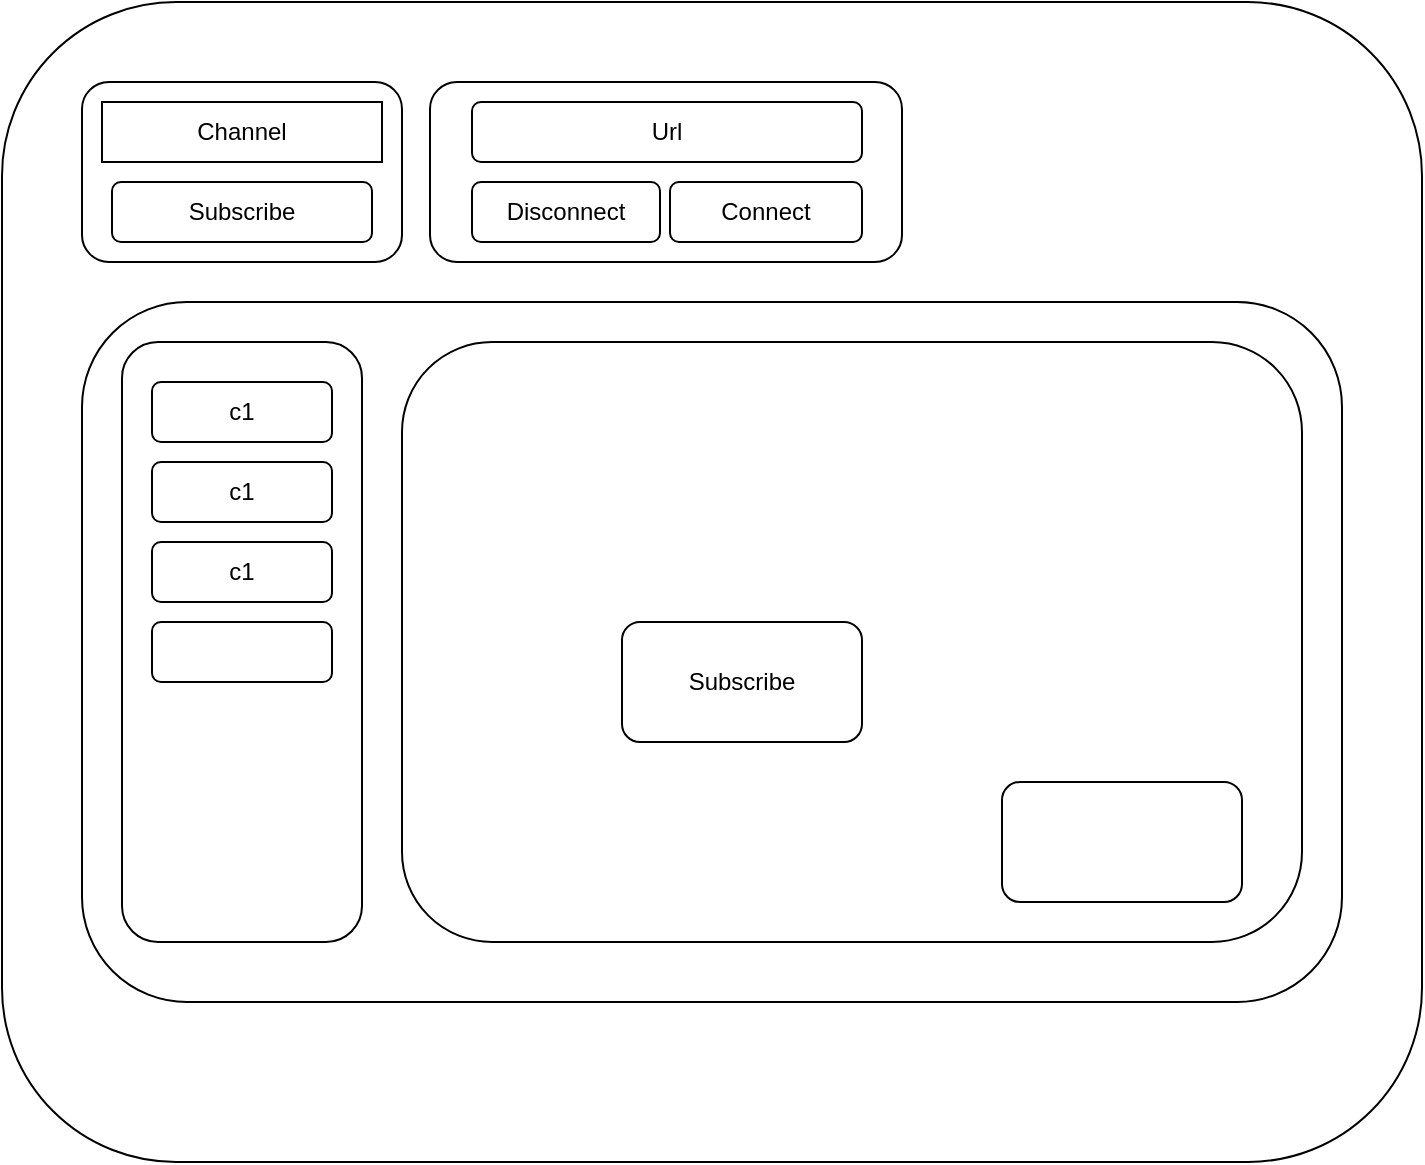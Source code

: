 <mxfile>
    <diagram id="fn2T2nMyqWJLaZrkFkm-" name="Page-1">
        <mxGraphModel dx="759" dy="1768" grid="1" gridSize="10" guides="1" tooltips="1" connect="1" arrows="1" fold="1" page="1" pageScale="1" pageWidth="827" pageHeight="1169" math="0" shadow="0">
            <root>
                <mxCell id="0"/>
                <mxCell id="1" parent="0"/>
                <mxCell id="19" value="" style="rounded=1;whiteSpace=wrap;html=1;" vertex="1" parent="1">
                    <mxGeometry x="50" width="630" height="110" as="geometry"/>
                </mxCell>
                <mxCell id="14" value="" style="rounded=1;whiteSpace=wrap;html=1;" vertex="1" parent="1">
                    <mxGeometry x="20" y="-30" width="710" height="580" as="geometry"/>
                </mxCell>
                <mxCell id="12" value="" style="rounded=1;whiteSpace=wrap;html=1;" vertex="1" parent="1">
                    <mxGeometry x="234" y="10" width="236" height="90" as="geometry"/>
                </mxCell>
                <mxCell id="2" value="" style="rounded=1;whiteSpace=wrap;html=1;" parent="1" vertex="1">
                    <mxGeometry x="60" y="120" width="630" height="350" as="geometry"/>
                </mxCell>
                <mxCell id="3" value="" style="rounded=1;whiteSpace=wrap;html=1;" parent="1" vertex="1">
                    <mxGeometry x="80" y="140" width="120" height="300" as="geometry"/>
                </mxCell>
                <mxCell id="4" value="" style="rounded=1;whiteSpace=wrap;html=1;" parent="1" vertex="1">
                    <mxGeometry x="220" y="140" width="450" height="300" as="geometry"/>
                </mxCell>
                <mxCell id="5" value="c1" style="rounded=1;whiteSpace=wrap;html=1;" parent="1" vertex="1">
                    <mxGeometry x="95" y="160" width="90" height="30" as="geometry"/>
                </mxCell>
                <mxCell id="6" value="c1" style="rounded=1;whiteSpace=wrap;html=1;" parent="1" vertex="1">
                    <mxGeometry x="95" y="200" width="90" height="30" as="geometry"/>
                </mxCell>
                <mxCell id="7" value="c1" style="rounded=1;whiteSpace=wrap;html=1;" parent="1" vertex="1">
                    <mxGeometry x="95" y="240" width="90" height="30" as="geometry"/>
                </mxCell>
                <mxCell id="8" value="" style="rounded=1;whiteSpace=wrap;html=1;" parent="1" vertex="1">
                    <mxGeometry x="95" y="280" width="90" height="30" as="geometry"/>
                </mxCell>
                <mxCell id="9" value="Connect" style="rounded=1;whiteSpace=wrap;html=1;" parent="1" vertex="1">
                    <mxGeometry x="354" y="60" width="96" height="30" as="geometry"/>
                </mxCell>
                <mxCell id="10" value="Disconnect" style="rounded=1;whiteSpace=wrap;html=1;" parent="1" vertex="1">
                    <mxGeometry x="255" y="60" width="94" height="30" as="geometry"/>
                </mxCell>
                <mxCell id="11" value="" style="rounded=1;whiteSpace=wrap;html=1;" parent="1" vertex="1">
                    <mxGeometry x="520" y="360" width="120" height="60" as="geometry"/>
                </mxCell>
                <mxCell id="13" value="Subscribe" style="rounded=1;whiteSpace=wrap;html=1;" vertex="1" parent="1">
                    <mxGeometry x="330" y="280" width="120" height="60" as="geometry"/>
                </mxCell>
                <mxCell id="15" value="Url" style="rounded=1;whiteSpace=wrap;html=1;" vertex="1" parent="1">
                    <mxGeometry x="255" y="20" width="195" height="30" as="geometry"/>
                </mxCell>
                <mxCell id="16" value="" style="rounded=1;whiteSpace=wrap;html=1;" vertex="1" parent="1">
                    <mxGeometry x="60" y="10" width="160" height="90" as="geometry"/>
                </mxCell>
                <mxCell id="17" value="Channel" style="rounded=0;whiteSpace=wrap;html=1;" vertex="1" parent="1">
                    <mxGeometry x="70" y="20" width="140" height="30" as="geometry"/>
                </mxCell>
                <mxCell id="18" value="Subscribe" style="rounded=1;whiteSpace=wrap;html=1;" vertex="1" parent="1">
                    <mxGeometry x="75" y="60" width="130" height="30" as="geometry"/>
                </mxCell>
            </root>
        </mxGraphModel>
    </diagram>
</mxfile>
